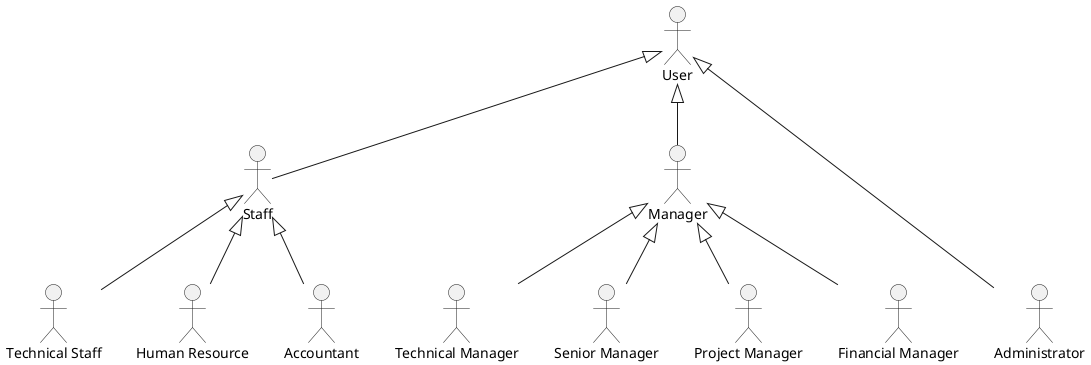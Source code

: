 @startuml

:User: as User
:Staff: as Staff
:Manager: as Manager
:Technical Staff: as TechnicalStaff
:Manager: as Manager
:Technical Manager: as TechnicalManager
:Senior Manager: as SeniorManager
:Project Manager: as PMO
:Financial Manager: as Fmanager
:Administrator: as Admin
:Human Resource: as HR
:Accountant: as Accountant


User <|--- Admin
User <|-- Manager
User <|-- Staff
Staff <|-- TechnicalStaff
Staff <|-- HR
Staff <|-- Accountant
Manager <|-- SeniorManager
Manager <|-- TechnicalManager
Manager <|-- PMO
Manager <|-- Fmanager

@enduml